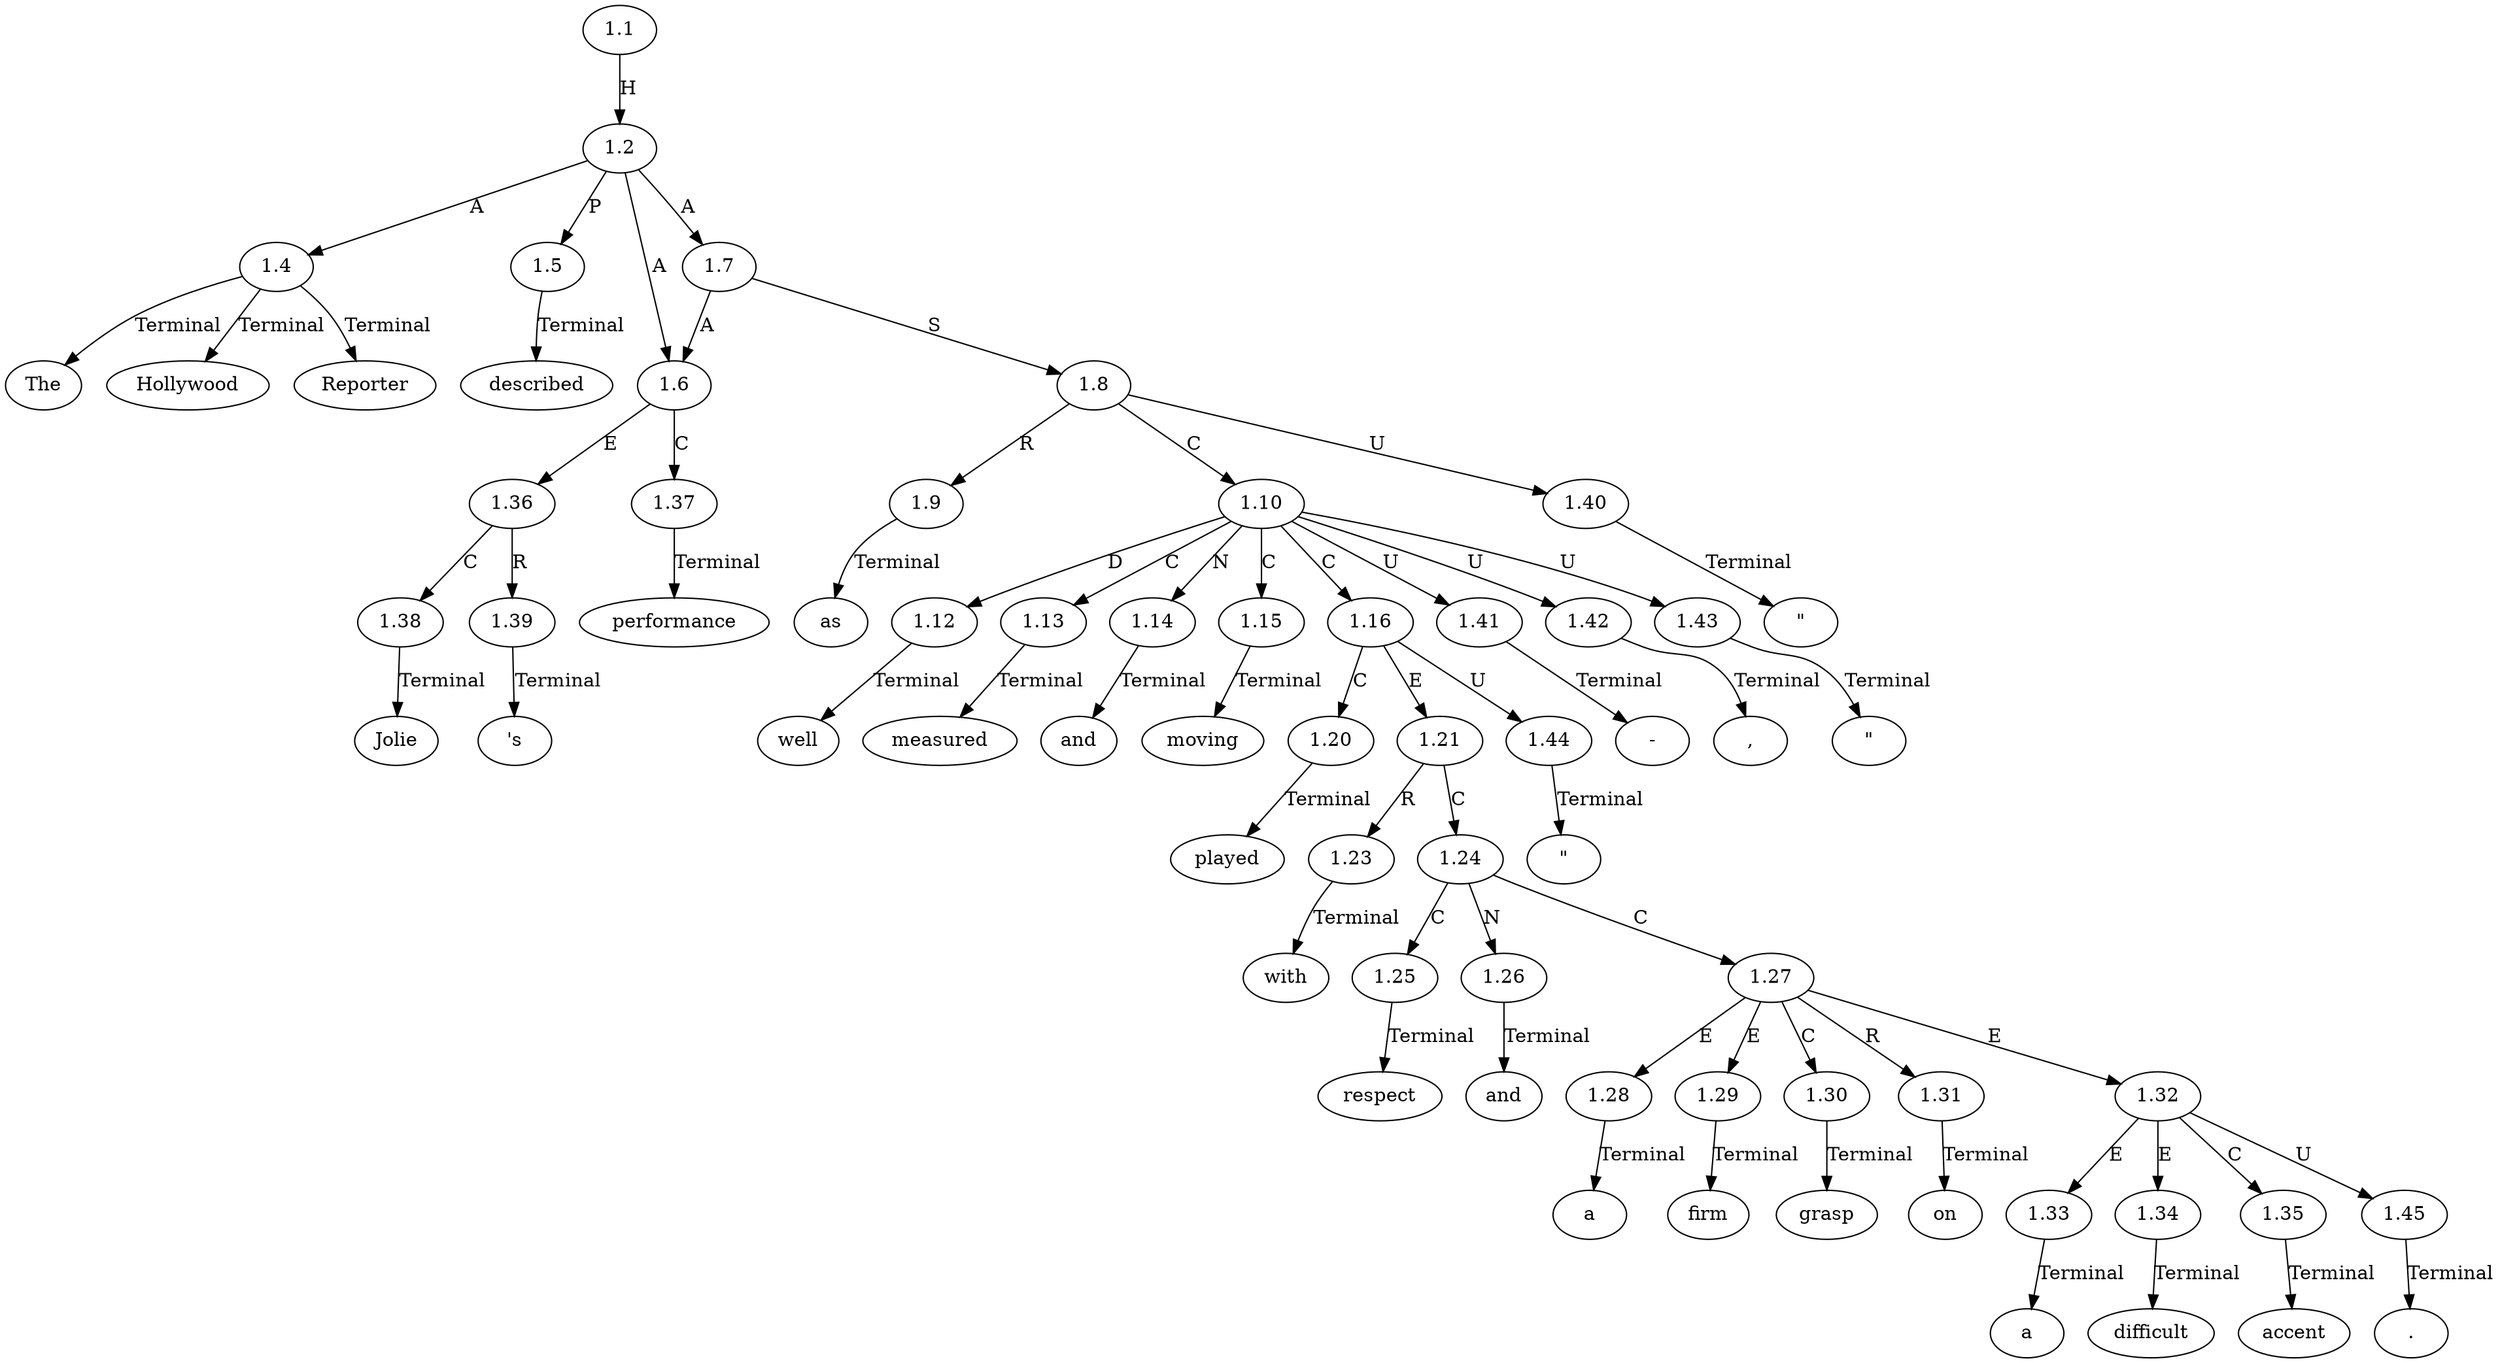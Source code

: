 // Graph
digraph {
	0.1 [label=The ordering=out]
	0.10 [label=well ordering=out]
	0.11 [label="-" ordering=out]
	0.12 [label=measured ordering=out]
	0.13 [label=and ordering=out]
	0.14 [label=moving ordering=out]
	0.15 [label="," ordering=out]
	0.16 [label="\"" ordering=out]
	0.17 [label=played ordering=out]
	0.18 [label="\"" ordering=out]
	0.19 [label=with ordering=out]
	0.2 [label=Hollywood ordering=out]
	0.20 [label=respect ordering=out]
	0.21 [label=and ordering=out]
	0.22 [label=a ordering=out]
	0.23 [label=firm ordering=out]
	0.24 [label=grasp ordering=out]
	0.25 [label=on ordering=out]
	0.26 [label=a ordering=out]
	0.27 [label=difficult ordering=out]
	0.28 [label=accent ordering=out]
	0.29 [label="." ordering=out]
	0.3 [label=Reporter ordering=out]
	0.4 [label=described ordering=out]
	0.5 [label=Jolie ordering=out]
	0.6 [label="'s" ordering=out]
	0.7 [label=performance ordering=out]
	0.8 [label=as ordering=out]
	0.9 [label="\"" ordering=out]
	1.1 [label=1.1 ordering=out]
	1.2 [label=1.2 ordering=out]
	1.4 [label=1.4 ordering=out]
	1.5 [label=1.5 ordering=out]
	1.6 [label=1.6 ordering=out]
	1.7 [label=1.7 ordering=out]
	1.8 [label=1.8 ordering=out]
	1.9 [label=1.9 ordering=out]
	1.10 [label=1.10 ordering=out]
	1.12 [label=1.12 ordering=out]
	1.13 [label=1.13 ordering=out]
	1.14 [label=1.14 ordering=out]
	1.15 [label=1.15 ordering=out]
	1.16 [label=1.16 ordering=out]
	1.20 [label=1.20 ordering=out]
	1.21 [label=1.21 ordering=out]
	1.23 [label=1.23 ordering=out]
	1.24 [label=1.24 ordering=out]
	1.25 [label=1.25 ordering=out]
	1.26 [label=1.26 ordering=out]
	1.27 [label=1.27 ordering=out]
	1.28 [label=1.28 ordering=out]
	1.29 [label=1.29 ordering=out]
	1.30 [label=1.30 ordering=out]
	1.31 [label=1.31 ordering=out]
	1.32 [label=1.32 ordering=out]
	1.33 [label=1.33 ordering=out]
	1.34 [label=1.34 ordering=out]
	1.35 [label=1.35 ordering=out]
	1.36 [label=1.36 ordering=out]
	1.37 [label=1.37 ordering=out]
	1.38 [label=1.38 ordering=out]
	1.39 [label=1.39 ordering=out]
	1.40 [label=1.40 ordering=out]
	1.41 [label=1.41 ordering=out]
	1.42 [label=1.42 ordering=out]
	1.43 [label=1.43 ordering=out]
	1.44 [label=1.44 ordering=out]
	1.45 [label=1.45 ordering=out]
	1.1 -> 1.2 [label=H ordering=out]
	1.2 -> 1.4 [label=A ordering=out]
	1.2 -> 1.5 [label=P ordering=out]
	1.2 -> 1.6 [label=A ordering=out]
	1.2 -> 1.7 [label=A ordering=out]
	1.4 -> 0.1 [label=Terminal ordering=out]
	1.4 -> 0.2 [label=Terminal ordering=out]
	1.4 -> 0.3 [label=Terminal ordering=out]
	1.5 -> 0.4 [label=Terminal ordering=out]
	1.6 -> 1.36 [label=E ordering=out]
	1.6 -> 1.37 [label=C ordering=out]
	1.7 -> 1.6 [label=A ordering=out]
	1.7 -> 1.8 [label=S ordering=out]
	1.8 -> 1.9 [label=R ordering=out]
	1.8 -> 1.10 [label=C ordering=out]
	1.8 -> 1.40 [label=U ordering=out]
	1.9 -> 0.8 [label=Terminal ordering=out]
	1.10 -> 1.12 [label=D ordering=out]
	1.10 -> 1.13 [label=C ordering=out]
	1.10 -> 1.14 [label=N ordering=out]
	1.10 -> 1.15 [label=C ordering=out]
	1.10 -> 1.16 [label=C ordering=out]
	1.10 -> 1.41 [label=U ordering=out]
	1.10 -> 1.42 [label=U ordering=out]
	1.10 -> 1.43 [label=U ordering=out]
	1.12 -> 0.10 [label=Terminal ordering=out]
	1.13 -> 0.12 [label=Terminal ordering=out]
	1.14 -> 0.13 [label=Terminal ordering=out]
	1.15 -> 0.14 [label=Terminal ordering=out]
	1.16 -> 1.20 [label=C ordering=out]
	1.16 -> 1.21 [label=E ordering=out]
	1.16 -> 1.44 [label=U ordering=out]
	1.20 -> 0.17 [label=Terminal ordering=out]
	1.21 -> 1.23 [label=R ordering=out]
	1.21 -> 1.24 [label=C ordering=out]
	1.23 -> 0.19 [label=Terminal ordering=out]
	1.24 -> 1.25 [label=C ordering=out]
	1.24 -> 1.26 [label=N ordering=out]
	1.24 -> 1.27 [label=C ordering=out]
	1.25 -> 0.20 [label=Terminal ordering=out]
	1.26 -> 0.21 [label=Terminal ordering=out]
	1.27 -> 1.28 [label=E ordering=out]
	1.27 -> 1.29 [label=E ordering=out]
	1.27 -> 1.30 [label=C ordering=out]
	1.27 -> 1.31 [label=R ordering=out]
	1.27 -> 1.32 [label=E ordering=out]
	1.28 -> 0.22 [label=Terminal ordering=out]
	1.29 -> 0.23 [label=Terminal ordering=out]
	1.30 -> 0.24 [label=Terminal ordering=out]
	1.31 -> 0.25 [label=Terminal ordering=out]
	1.32 -> 1.33 [label=E ordering=out]
	1.32 -> 1.34 [label=E ordering=out]
	1.32 -> 1.35 [label=C ordering=out]
	1.32 -> 1.45 [label=U ordering=out]
	1.33 -> 0.26 [label=Terminal ordering=out]
	1.34 -> 0.27 [label=Terminal ordering=out]
	1.35 -> 0.28 [label=Terminal ordering=out]
	1.36 -> 1.38 [label=C ordering=out]
	1.36 -> 1.39 [label=R ordering=out]
	1.37 -> 0.7 [label=Terminal ordering=out]
	1.38 -> 0.5 [label=Terminal ordering=out]
	1.39 -> 0.6 [label=Terminal ordering=out]
	1.40 -> 0.9 [label=Terminal ordering=out]
	1.41 -> 0.11 [label=Terminal ordering=out]
	1.42 -> 0.15 [label=Terminal ordering=out]
	1.43 -> 0.16 [label=Terminal ordering=out]
	1.44 -> 0.18 [label=Terminal ordering=out]
	1.45 -> 0.29 [label=Terminal ordering=out]
}
